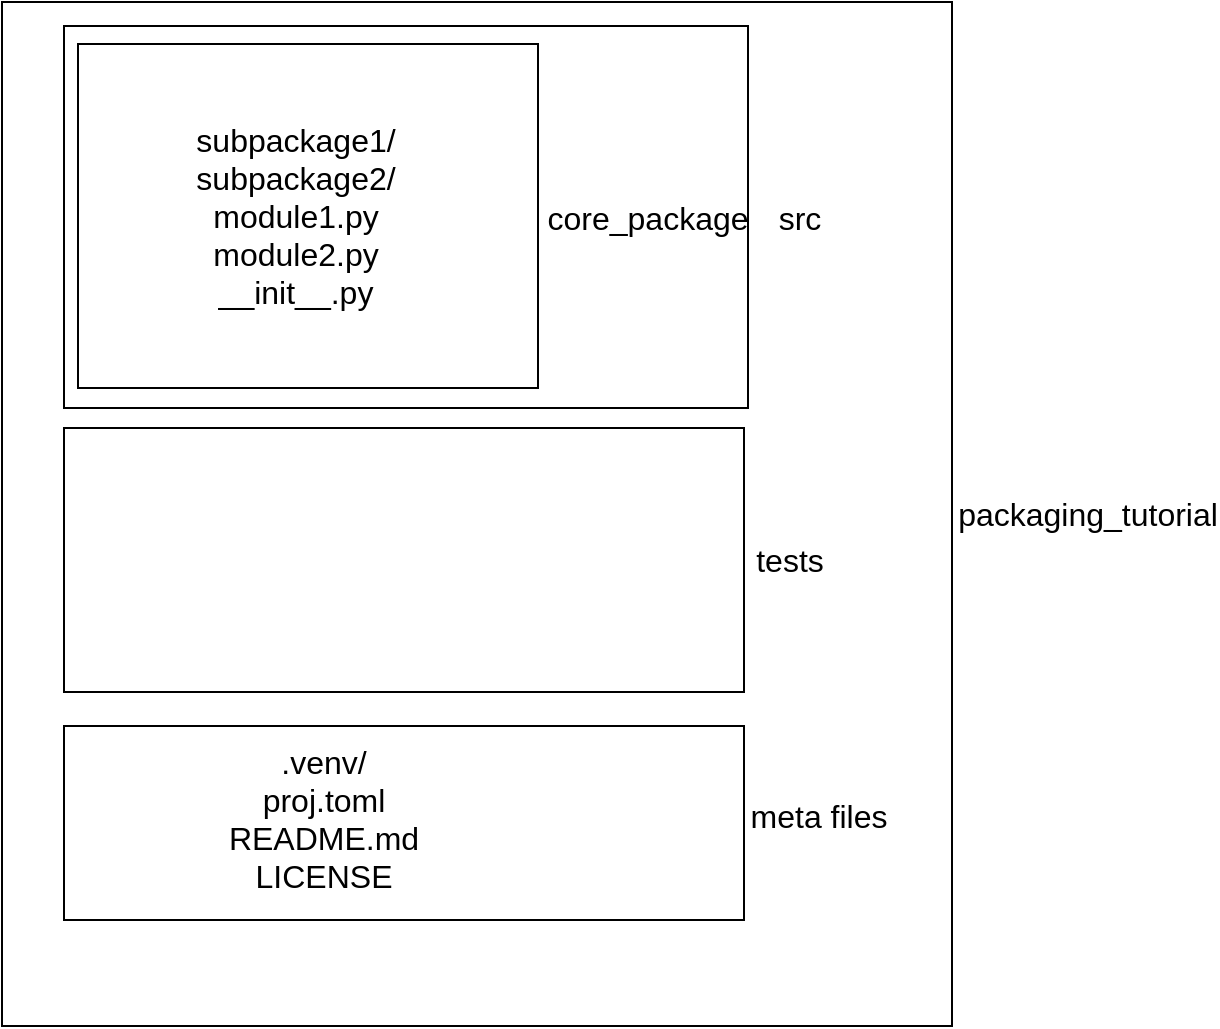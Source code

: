 <mxfile version="22.1.18" type="github">
  <diagram name="Page-1" id="3FGamRi0_vUj3R_QOQM6">
    <mxGraphModel dx="1322" dy="933" grid="0" gridSize="10" guides="1" tooltips="1" connect="1" arrows="1" fold="1" page="0" pageScale="1" pageWidth="850" pageHeight="1100" math="0" shadow="0">
      <root>
        <mxCell id="0" />
        <mxCell id="1" parent="0" />
        <mxCell id="AynQN2v8Zedfy5oqiMx1-1" value="" style="rounded=0;whiteSpace=wrap;html=1;fontSize=16;" vertex="1" parent="1">
          <mxGeometry x="-194" y="-54" width="475" height="512" as="geometry" />
        </mxCell>
        <mxCell id="AynQN2v8Zedfy5oqiMx1-2" value="&lt;div&gt;packaging_tutorial&lt;/div&gt;" style="text;strokeColor=none;fillColor=none;html=1;align=center;verticalAlign=middle;whiteSpace=wrap;rounded=0;fontSize=16;" vertex="1" parent="1">
          <mxGeometry x="319" y="187" width="60" height="30" as="geometry" />
        </mxCell>
        <mxCell id="AynQN2v8Zedfy5oqiMx1-3" value="" style="rounded=0;whiteSpace=wrap;html=1;fontSize=16;" vertex="1" parent="1">
          <mxGeometry x="-163" y="-42" width="342" height="191" as="geometry" />
        </mxCell>
        <mxCell id="AynQN2v8Zedfy5oqiMx1-4" value="&lt;div&gt;src&lt;/div&gt;" style="text;strokeColor=none;fillColor=none;html=1;align=center;verticalAlign=middle;whiteSpace=wrap;rounded=0;fontSize=16;" vertex="1" parent="1">
          <mxGeometry x="175" y="38.5" width="60" height="30" as="geometry" />
        </mxCell>
        <mxCell id="AynQN2v8Zedfy5oqiMx1-6" value="" style="rounded=0;whiteSpace=wrap;html=1;fontSize=16;" vertex="1" parent="1">
          <mxGeometry x="-163" y="159" width="340" height="132" as="geometry" />
        </mxCell>
        <mxCell id="AynQN2v8Zedfy5oqiMx1-7" value="tests" style="text;strokeColor=none;fillColor=none;html=1;align=center;verticalAlign=middle;whiteSpace=wrap;rounded=0;fontSize=16;" vertex="1" parent="1">
          <mxGeometry x="170" y="210" width="60" height="30" as="geometry" />
        </mxCell>
        <mxCell id="AynQN2v8Zedfy5oqiMx1-8" value="" style="rounded=0;whiteSpace=wrap;html=1;fontSize=16;" vertex="1" parent="1">
          <mxGeometry x="-163" y="308" width="340" height="97" as="geometry" />
        </mxCell>
        <mxCell id="AynQN2v8Zedfy5oqiMx1-9" value="&lt;div&gt;meta files&lt;/div&gt;" style="text;strokeColor=none;fillColor=none;html=1;align=center;verticalAlign=middle;whiteSpace=wrap;rounded=0;fontSize=16;" vertex="1" parent="1">
          <mxGeometry x="170" y="338" width="89" height="30" as="geometry" />
        </mxCell>
        <mxCell id="AynQN2v8Zedfy5oqiMx1-10" style="edgeStyle=none;curved=1;rounded=0;orthogonalLoop=1;jettySize=auto;html=1;entryX=1;entryY=0.5;entryDx=0;entryDy=0;fontSize=12;startSize=8;endSize=8;" edge="1" parent="1" source="AynQN2v8Zedfy5oqiMx1-9" target="AynQN2v8Zedfy5oqiMx1-9">
          <mxGeometry relative="1" as="geometry" />
        </mxCell>
        <mxCell id="AynQN2v8Zedfy5oqiMx1-12" value="&lt;div&gt;.venv/&lt;/div&gt;&lt;div&gt;proj.toml&lt;/div&gt;&lt;div&gt;README.md&lt;/div&gt;&lt;div&gt;LICENSE&lt;/div&gt;&lt;div&gt;&lt;br&gt;&lt;/div&gt;" style="text;strokeColor=none;fillColor=none;html=1;align=center;verticalAlign=middle;whiteSpace=wrap;rounded=0;fontSize=16;" vertex="1" parent="1">
          <mxGeometry x="-131" y="329" width="196" height="69" as="geometry" />
        </mxCell>
        <mxCell id="AynQN2v8Zedfy5oqiMx1-13" value="" style="rounded=0;whiteSpace=wrap;html=1;fontSize=16;" vertex="1" parent="1">
          <mxGeometry x="-156" y="-33" width="230" height="172" as="geometry" />
        </mxCell>
        <mxCell id="AynQN2v8Zedfy5oqiMx1-14" value="core_package" style="text;strokeColor=none;fillColor=none;html=1;align=center;verticalAlign=middle;whiteSpace=wrap;rounded=0;fontSize=16;" vertex="1" parent="1">
          <mxGeometry x="99" y="38.5" width="60" height="30" as="geometry" />
        </mxCell>
        <mxCell id="AynQN2v8Zedfy5oqiMx1-15" value="&lt;div&gt;subpackage1/&lt;/div&gt;&lt;div&gt;subpackage2/&lt;/div&gt;&lt;div&gt;module1.py&lt;/div&gt;&lt;div&gt;module2.py&lt;/div&gt;&lt;div&gt;__init__.py&lt;br&gt;&lt;/div&gt;" style="text;strokeColor=none;fillColor=none;html=1;align=center;verticalAlign=middle;whiteSpace=wrap;rounded=0;fontSize=16;" vertex="1" parent="1">
          <mxGeometry x="-122" y="-27" width="150" height="159" as="geometry" />
        </mxCell>
      </root>
    </mxGraphModel>
  </diagram>
</mxfile>
